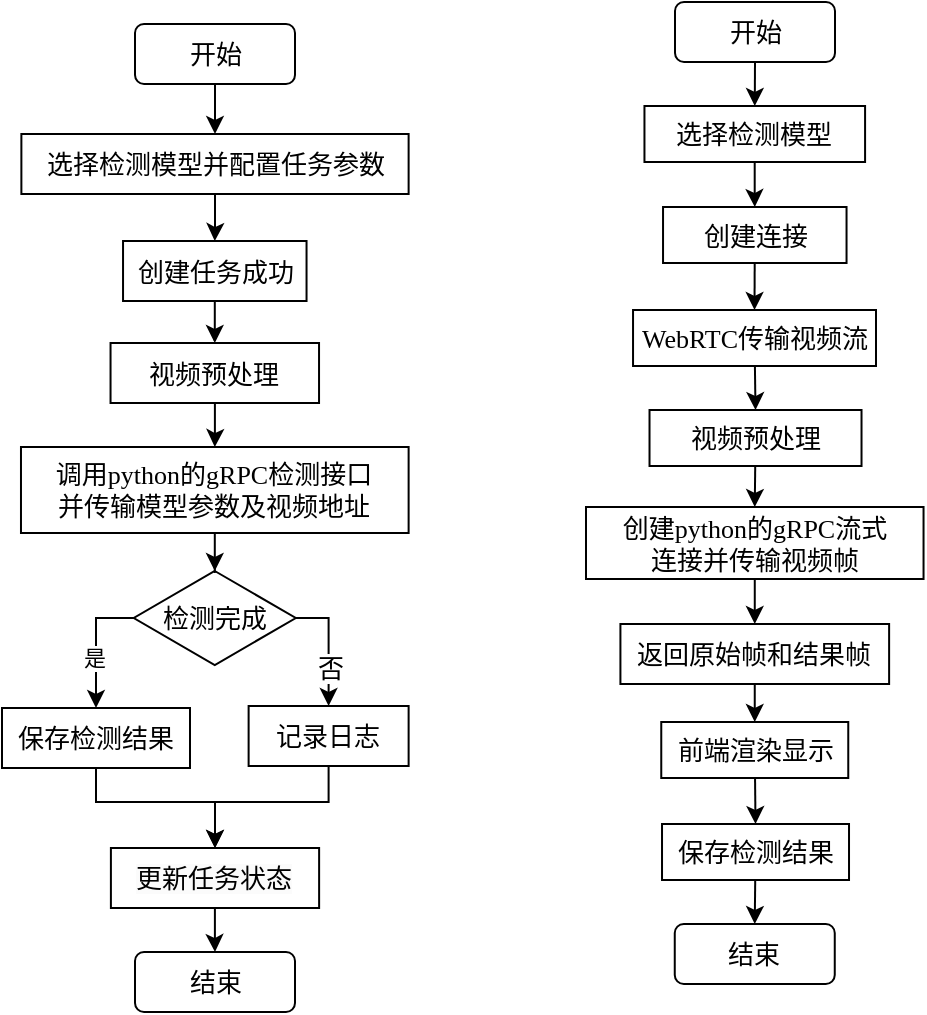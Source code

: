 <mxfile version="26.1.3">
  <diagram name="第 1 页" id="hVpuzf0cs5-q520rvy3v">
    <mxGraphModel dx="1362" dy="658" grid="1" gridSize="10" guides="1" tooltips="1" connect="1" arrows="1" fold="1" page="1" pageScale="1" pageWidth="827" pageHeight="1169" math="0" shadow="0">
      <root>
        <mxCell id="0" />
        <mxCell id="1" parent="0" />
        <mxCell id="VQWNfahwIAXLIbeWohpL-72" style="rounded=0;orthogonalLoop=1;jettySize=auto;html=1;entryX=0.5;entryY=0;entryDx=0;entryDy=0;fontFamily=宋体;exitX=0.5;exitY=1;exitDx=0;exitDy=0;" edge="1" parent="1" source="VQWNfahwIAXLIbeWohpL-86" target="VQWNfahwIAXLIbeWohpL-85">
          <mxGeometry relative="1" as="geometry">
            <mxPoint x="496.524" y="105" as="sourcePoint" />
          </mxGeometry>
        </mxCell>
        <mxCell id="VQWNfahwIAXLIbeWohpL-73" style="rounded=0;orthogonalLoop=1;jettySize=auto;html=1;entryX=0.5;entryY=0;entryDx=0;entryDy=0;fontFamily=宋体;" edge="1" parent="1" source="VQWNfahwIAXLIbeWohpL-74" target="VQWNfahwIAXLIbeWohpL-76">
          <mxGeometry relative="1" as="geometry" />
        </mxCell>
        <mxCell id="VQWNfahwIAXLIbeWohpL-74" value="创建连接" style="rounded=0;whiteSpace=wrap;html=1;fontFamily=宋体;fontSize=13;" vertex="1" parent="1">
          <mxGeometry x="450.52" y="241.5" width="91.75" height="28" as="geometry" />
        </mxCell>
        <mxCell id="VQWNfahwIAXLIbeWohpL-95" style="rounded=0;orthogonalLoop=1;jettySize=auto;html=1;entryX=0.5;entryY=0;entryDx=0;entryDy=0;fontFamily=宋体;" edge="1" parent="1" source="VQWNfahwIAXLIbeWohpL-76" target="VQWNfahwIAXLIbeWohpL-94">
          <mxGeometry relative="1" as="geometry" />
        </mxCell>
        <mxCell id="VQWNfahwIAXLIbeWohpL-76" value="&lt;font face=&quot;Times New Roman&quot;&gt;WebRTC&lt;/font&gt;传输视频流" style="rounded=0;whiteSpace=wrap;html=1;fontFamily=宋体;fontSize=13;" vertex="1" parent="1">
          <mxGeometry x="435.52" y="293" width="121.48" height="28" as="geometry" />
        </mxCell>
        <mxCell id="VQWNfahwIAXLIbeWohpL-83" value="结束" style="rounded=1;whiteSpace=wrap;html=1;fontFamily=宋体;fontSize=13;" vertex="1" parent="1">
          <mxGeometry x="456.38" y="600" width="80" height="30" as="geometry" />
        </mxCell>
        <mxCell id="VQWNfahwIAXLIbeWohpL-84" style="edgeStyle=orthogonalEdgeStyle;rounded=0;orthogonalLoop=1;jettySize=auto;html=1;entryX=0.5;entryY=0;entryDx=0;entryDy=0;fontFamily=宋体;" edge="1" parent="1" source="VQWNfahwIAXLIbeWohpL-85" target="VQWNfahwIAXLIbeWohpL-74">
          <mxGeometry relative="1" as="geometry" />
        </mxCell>
        <mxCell id="VQWNfahwIAXLIbeWohpL-85" value="选择检测模型" style="rounded=0;whiteSpace=wrap;html=1;fontFamily=宋体;fontSize=13;" vertex="1" parent="1">
          <mxGeometry x="441.23" y="191" width="110.31" height="28" as="geometry" />
        </mxCell>
        <mxCell id="VQWNfahwIAXLIbeWohpL-86" value="开始" style="rounded=1;whiteSpace=wrap;html=1;fontFamily=宋体;fontSize=13;" vertex="1" parent="1">
          <mxGeometry x="456.5" y="139" width="80" height="30" as="geometry" />
        </mxCell>
        <mxCell id="VQWNfahwIAXLIbeWohpL-98" style="rounded=0;orthogonalLoop=1;jettySize=auto;html=1;entryX=0.5;entryY=0;entryDx=0;entryDy=0;fontFamily=宋体;" edge="1" parent="1" source="VQWNfahwIAXLIbeWohpL-88" target="VQWNfahwIAXLIbeWohpL-97">
          <mxGeometry relative="1" as="geometry" />
        </mxCell>
        <mxCell id="VQWNfahwIAXLIbeWohpL-88" value="创建&lt;font face=&quot;Times New Roman&quot;&gt;python&lt;/font&gt;的&lt;font face=&quot;Times New Roman&quot;&gt;gRPC&lt;/font&gt;流式&lt;div&gt;&lt;span style=&quot;background-color: transparent; color: light-dark(rgb(0, 0, 0), rgb(255, 255, 255));&quot;&gt;连接并传输视频帧&lt;/span&gt;&lt;/div&gt;" style="rounded=0;whiteSpace=wrap;html=1;fontFamily=宋体;fontSize=13;" vertex="1" parent="1">
          <mxGeometry x="412" y="391.5" width="168.77" height="36" as="geometry" />
        </mxCell>
        <mxCell id="VQWNfahwIAXLIbeWohpL-96" style="rounded=0;orthogonalLoop=1;jettySize=auto;html=1;entryX=0.5;entryY=0;entryDx=0;entryDy=0;fontFamily=宋体;" edge="1" parent="1" source="VQWNfahwIAXLIbeWohpL-94" target="VQWNfahwIAXLIbeWohpL-88">
          <mxGeometry relative="1" as="geometry" />
        </mxCell>
        <mxCell id="VQWNfahwIAXLIbeWohpL-94" value="视频预处理" style="rounded=0;whiteSpace=wrap;html=1;fontFamily=宋体;fontSize=13;" vertex="1" parent="1">
          <mxGeometry x="443.76" y="343" width="106" height="28" as="geometry" />
        </mxCell>
        <mxCell id="VQWNfahwIAXLIbeWohpL-100" style="rounded=0;orthogonalLoop=1;jettySize=auto;html=1;entryX=0.5;entryY=0;entryDx=0;entryDy=0;fontFamily=宋体;" edge="1" parent="1" source="VQWNfahwIAXLIbeWohpL-97" target="VQWNfahwIAXLIbeWohpL-99">
          <mxGeometry relative="1" as="geometry" />
        </mxCell>
        <mxCell id="VQWNfahwIAXLIbeWohpL-97" value="返回原始帧和结果帧" style="rounded=0;whiteSpace=wrap;html=1;fontFamily=宋体;fontSize=13;" vertex="1" parent="1">
          <mxGeometry x="429.21" y="450" width="134.35" height="30" as="geometry" />
        </mxCell>
        <mxCell id="VQWNfahwIAXLIbeWohpL-103" style="rounded=0;orthogonalLoop=1;jettySize=auto;html=1;entryX=0.5;entryY=0;entryDx=0;entryDy=0;fontFamily=宋体;" edge="1" parent="1" source="VQWNfahwIAXLIbeWohpL-99" target="VQWNfahwIAXLIbeWohpL-102">
          <mxGeometry relative="1" as="geometry" />
        </mxCell>
        <mxCell id="VQWNfahwIAXLIbeWohpL-99" value="前端渲染显示" style="rounded=0;whiteSpace=wrap;html=1;fontFamily=宋体;fontSize=13;" vertex="1" parent="1">
          <mxGeometry x="449.63" y="499" width="93.5" height="28" as="geometry" />
        </mxCell>
        <mxCell id="VQWNfahwIAXLIbeWohpL-104" style="rounded=0;orthogonalLoop=1;jettySize=auto;html=1;entryX=0.5;entryY=0;entryDx=0;entryDy=0;fontFamily=宋体;" edge="1" parent="1" source="VQWNfahwIAXLIbeWohpL-102" target="VQWNfahwIAXLIbeWohpL-83">
          <mxGeometry relative="1" as="geometry" />
        </mxCell>
        <mxCell id="VQWNfahwIAXLIbeWohpL-102" value="保存检测结果" style="rounded=0;whiteSpace=wrap;html=1;fontFamily=宋体;fontSize=13;" vertex="1" parent="1">
          <mxGeometry x="450.01" y="550" width="93.5" height="28" as="geometry" />
        </mxCell>
        <mxCell id="VQWNfahwIAXLIbeWohpL-105" value="" style="group" vertex="1" connectable="0" parent="1">
          <mxGeometry x="120" y="150" width="203.31" height="494" as="geometry" />
        </mxCell>
        <mxCell id="VQWNfahwIAXLIbeWohpL-51" style="rounded=0;orthogonalLoop=1;jettySize=auto;html=1;entryX=0.5;entryY=0;entryDx=0;entryDy=0;fontFamily=宋体;exitX=0.5;exitY=1;exitDx=0;exitDy=0;" edge="1" parent="VQWNfahwIAXLIbeWohpL-105" source="VQWNfahwIAXLIbeWohpL-22" target="VQWNfahwIAXLIbeWohpL-50">
          <mxGeometry relative="1" as="geometry">
            <mxPoint x="106.524" y="-31" as="sourcePoint" />
          </mxGeometry>
        </mxCell>
        <mxCell id="VQWNfahwIAXLIbeWohpL-55" style="edgeStyle=orthogonalEdgeStyle;rounded=0;orthogonalLoop=1;jettySize=auto;html=1;entryX=0.5;entryY=0;entryDx=0;entryDy=0;fontFamily=宋体;" edge="1" parent="VQWNfahwIAXLIbeWohpL-105" source="VQWNfahwIAXLIbeWohpL-31" target="VQWNfahwIAXLIbeWohpL-35">
          <mxGeometry relative="1" as="geometry" />
        </mxCell>
        <mxCell id="VQWNfahwIAXLIbeWohpL-31" value="创建任务成功" style="rounded=0;whiteSpace=wrap;html=1;fontFamily=宋体;fontSize=13;" vertex="1" parent="VQWNfahwIAXLIbeWohpL-105">
          <mxGeometry x="60.52" y="108.5" width="91.75" height="30" as="geometry" />
        </mxCell>
        <mxCell id="VQWNfahwIAXLIbeWohpL-57" style="edgeStyle=orthogonalEdgeStyle;rounded=0;orthogonalLoop=1;jettySize=auto;html=1;entryX=0.5;entryY=0;entryDx=0;entryDy=0;fontFamily=宋体;" edge="1" parent="VQWNfahwIAXLIbeWohpL-105" source="VQWNfahwIAXLIbeWohpL-35" target="VQWNfahwIAXLIbeWohpL-56">
          <mxGeometry relative="1" as="geometry" />
        </mxCell>
        <mxCell id="VQWNfahwIAXLIbeWohpL-35" value="视频预处理" style="rounded=0;whiteSpace=wrap;html=1;fontFamily=宋体;fontSize=13;" vertex="1" parent="VQWNfahwIAXLIbeWohpL-105">
          <mxGeometry x="54.27" y="159.5" width="104.25" height="30" as="geometry" />
        </mxCell>
        <mxCell id="VQWNfahwIAXLIbeWohpL-63" style="edgeStyle=orthogonalEdgeStyle;rounded=0;orthogonalLoop=1;jettySize=auto;html=1;entryX=0.5;entryY=0;entryDx=0;entryDy=0;fontFamily=宋体;" edge="1" parent="VQWNfahwIAXLIbeWohpL-105" source="VQWNfahwIAXLIbeWohpL-40" target="VQWNfahwIAXLIbeWohpL-47">
          <mxGeometry relative="1" as="geometry">
            <Array as="points">
              <mxPoint x="163" y="297" />
            </Array>
          </mxGeometry>
        </mxCell>
        <mxCell id="VQWNfahwIAXLIbeWohpL-69" style="edgeStyle=orthogonalEdgeStyle;rounded=0;orthogonalLoop=1;jettySize=auto;html=1;entryX=0.5;entryY=0;entryDx=0;entryDy=0;fontFamily=宋体;" edge="1" parent="VQWNfahwIAXLIbeWohpL-105" source="VQWNfahwIAXLIbeWohpL-40" target="VQWNfahwIAXLIbeWohpL-42">
          <mxGeometry relative="1" as="geometry">
            <Array as="points">
              <mxPoint x="47" y="297" />
            </Array>
          </mxGeometry>
        </mxCell>
        <mxCell id="VQWNfahwIAXLIbeWohpL-70" value="是" style="edgeLabel;html=1;align=center;verticalAlign=middle;resizable=0;points=[];fontFamily=宋体;" vertex="1" connectable="0" parent="VQWNfahwIAXLIbeWohpL-69">
          <mxGeometry x="0.071" y="-1" relative="1" as="geometry">
            <mxPoint y="5" as="offset" />
          </mxGeometry>
        </mxCell>
        <mxCell id="VQWNfahwIAXLIbeWohpL-40" value="检测完成" style="rhombus;whiteSpace=wrap;html=1;fontFamily=宋体;fontSize=13;" vertex="1" parent="VQWNfahwIAXLIbeWohpL-105">
          <mxGeometry x="65.89" y="273.5" width="81" height="47" as="geometry" />
        </mxCell>
        <mxCell id="VQWNfahwIAXLIbeWohpL-66" style="edgeStyle=orthogonalEdgeStyle;rounded=0;orthogonalLoop=1;jettySize=auto;html=1;entryX=0.5;entryY=0;entryDx=0;entryDy=0;fontFamily=宋体;" edge="1" parent="VQWNfahwIAXLIbeWohpL-105" source="VQWNfahwIAXLIbeWohpL-42" target="VQWNfahwIAXLIbeWohpL-65">
          <mxGeometry relative="1" as="geometry">
            <Array as="points">
              <mxPoint x="47" y="389" />
              <mxPoint x="107" y="389" />
            </Array>
          </mxGeometry>
        </mxCell>
        <mxCell id="VQWNfahwIAXLIbeWohpL-42" value="保存检测结果" style="rounded=0;whiteSpace=wrap;html=1;fontFamily=宋体;fontSize=13;" vertex="1" parent="VQWNfahwIAXLIbeWohpL-105">
          <mxGeometry y="342" width="94" height="30" as="geometry" />
        </mxCell>
        <mxCell id="VQWNfahwIAXLIbeWohpL-43" value="结束" style="rounded=1;whiteSpace=wrap;html=1;fontFamily=宋体;fontSize=13;" vertex="1" parent="VQWNfahwIAXLIbeWohpL-105">
          <mxGeometry x="66.5" y="464" width="80" height="30" as="geometry" />
        </mxCell>
        <mxCell id="VQWNfahwIAXLIbeWohpL-71" style="edgeStyle=orthogonalEdgeStyle;rounded=0;orthogonalLoop=1;jettySize=auto;html=1;entryX=0.5;entryY=0;entryDx=0;entryDy=0;" edge="1" parent="VQWNfahwIAXLIbeWohpL-105" source="VQWNfahwIAXLIbeWohpL-50" target="VQWNfahwIAXLIbeWohpL-31">
          <mxGeometry relative="1" as="geometry" />
        </mxCell>
        <mxCell id="VQWNfahwIAXLIbeWohpL-50" value="选择检测模型并配置任务参数" style="rounded=0;whiteSpace=wrap;html=1;fontFamily=宋体;fontSize=13;" vertex="1" parent="VQWNfahwIAXLIbeWohpL-105">
          <mxGeometry x="9.69" y="55" width="193.62" height="30" as="geometry" />
        </mxCell>
        <mxCell id="VQWNfahwIAXLIbeWohpL-22" value="开始" style="rounded=1;whiteSpace=wrap;html=1;fontFamily=宋体;fontSize=13;" vertex="1" parent="VQWNfahwIAXLIbeWohpL-105">
          <mxGeometry x="66.5" width="80" height="30" as="geometry" />
        </mxCell>
        <mxCell id="VQWNfahwIAXLIbeWohpL-59" style="edgeStyle=orthogonalEdgeStyle;rounded=0;orthogonalLoop=1;jettySize=auto;html=1;entryX=0.5;entryY=0;entryDx=0;entryDy=0;fontFamily=宋体;" edge="1" parent="VQWNfahwIAXLIbeWohpL-105" source="VQWNfahwIAXLIbeWohpL-56" target="VQWNfahwIAXLIbeWohpL-40">
          <mxGeometry relative="1" as="geometry">
            <mxPoint x="106.395" y="290.5" as="targetPoint" />
          </mxGeometry>
        </mxCell>
        <mxCell id="VQWNfahwIAXLIbeWohpL-56" value="调用&lt;font face=&quot;Times New Roman&quot;&gt;python&lt;/font&gt;的&lt;font face=&quot;Times New Roman&quot;&gt;gRPC&lt;/font&gt;检测接口&lt;div&gt;并传输模型参数及视频地址&lt;/div&gt;" style="rounded=0;whiteSpace=wrap;html=1;fontFamily=宋体;fontSize=13;" vertex="1" parent="VQWNfahwIAXLIbeWohpL-105">
          <mxGeometry x="9.49" y="211.5" width="193.82" height="43" as="geometry" />
        </mxCell>
        <mxCell id="VQWNfahwIAXLIbeWohpL-67" style="edgeStyle=orthogonalEdgeStyle;rounded=0;orthogonalLoop=1;jettySize=auto;html=1;entryX=0.5;entryY=0;entryDx=0;entryDy=0;fontFamily=宋体;" edge="1" parent="VQWNfahwIAXLIbeWohpL-105" source="VQWNfahwIAXLIbeWohpL-47" target="VQWNfahwIAXLIbeWohpL-65">
          <mxGeometry relative="1" as="geometry">
            <Array as="points">
              <mxPoint x="163" y="389" />
              <mxPoint x="107" y="389" />
            </Array>
          </mxGeometry>
        </mxCell>
        <mxCell id="VQWNfahwIAXLIbeWohpL-47" value="记录日志" style="rounded=0;whiteSpace=wrap;html=1;fontFamily=宋体;fontSize=13;" vertex="1" parent="VQWNfahwIAXLIbeWohpL-105">
          <mxGeometry x="123.31" y="341" width="80" height="30" as="geometry" />
        </mxCell>
        <mxCell id="VQWNfahwIAXLIbeWohpL-64" value="否" style="edgeLabel;html=1;align=center;verticalAlign=middle;resizable=0;points=[];fontFamily=宋体;fontSize=13;" vertex="1" connectable="0" parent="VQWNfahwIAXLIbeWohpL-105">
          <mxGeometry x="166.308" y="318" as="geometry">
            <mxPoint x="-3" y="4" as="offset" />
          </mxGeometry>
        </mxCell>
        <mxCell id="VQWNfahwIAXLIbeWohpL-68" style="edgeStyle=orthogonalEdgeStyle;rounded=0;orthogonalLoop=1;jettySize=auto;html=1;entryX=0.5;entryY=0;entryDx=0;entryDy=0;fontFamily=宋体;" edge="1" parent="VQWNfahwIAXLIbeWohpL-105" source="VQWNfahwIAXLIbeWohpL-65" target="VQWNfahwIAXLIbeWohpL-43">
          <mxGeometry relative="1" as="geometry" />
        </mxCell>
        <mxCell id="VQWNfahwIAXLIbeWohpL-65" value="&lt;br&gt;&lt;span style=&quot;color: rgb(0, 0, 0); font-size: 13px; font-style: normal; font-variant-ligatures: normal; font-variant-caps: normal; font-weight: 400; letter-spacing: normal; orphans: 2; text-align: center; text-indent: 0px; text-transform: none; widows: 2; word-spacing: 0px; -webkit-text-stroke-width: 0px; white-space: normal; background-color: rgb(251, 251, 251); text-decoration-thickness: initial; text-decoration-style: initial; text-decoration-color: initial; float: none; display: inline !important;&quot;&gt;更新任务状态&lt;/span&gt;&lt;div&gt;&lt;br&gt;&lt;/div&gt;" style="rounded=0;whiteSpace=wrap;html=1;fontFamily=宋体;fontSize=13;" vertex="1" parent="VQWNfahwIAXLIbeWohpL-105">
          <mxGeometry x="54.45" y="412" width="104.11" height="30" as="geometry" />
        </mxCell>
      </root>
    </mxGraphModel>
  </diagram>
</mxfile>
